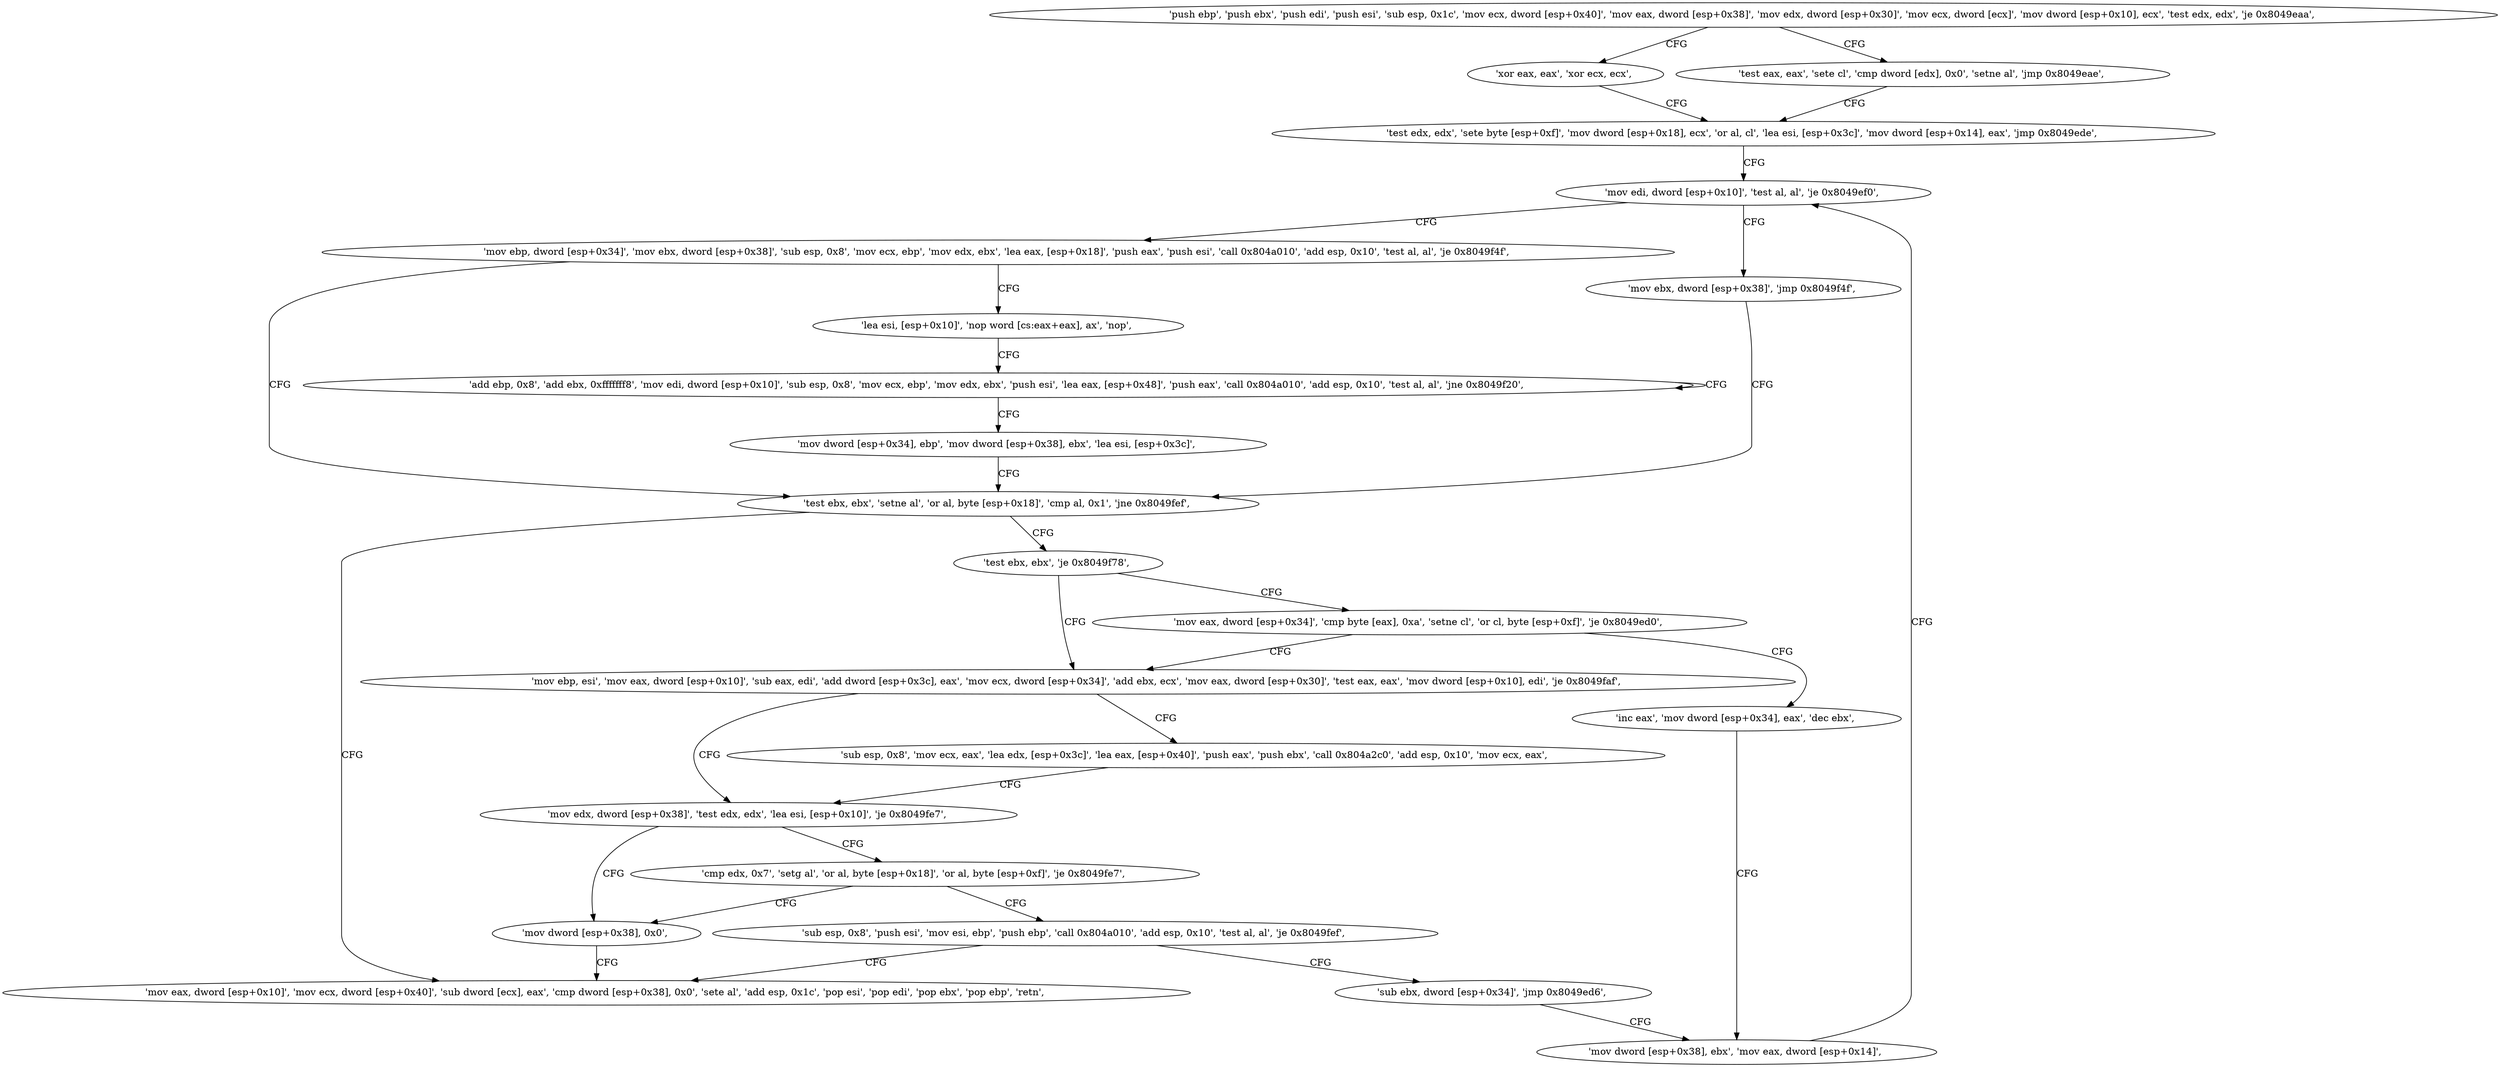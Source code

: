 digraph "func" {
"134520448" [label = "'push ebp', 'push ebx', 'push edi', 'push esi', 'sub esp, 0x1c', 'mov ecx, dword [esp+0x40]', 'mov eax, dword [esp+0x38]', 'mov edx, dword [esp+0x30]', 'mov ecx, dword [ecx]', 'mov dword [esp+0x10], ecx', 'test edx, edx', 'je 0x8049eaa', " ]
"134520490" [label = "'xor eax, eax', 'xor ecx, ecx', " ]
"134520477" [label = "'test eax, eax', 'sete cl', 'cmp dword [edx], 0x0', 'setne al', 'jmp 0x8049eae', " ]
"134520494" [label = "'test edx, edx', 'sete byte [esp+0xf]', 'mov dword [esp+0x18], ecx', 'or al, cl', 'lea esi, [esp+0x3c]', 'mov dword [esp+0x14], eax', 'jmp 0x8049ede', " ]
"134520542" [label = "'mov edi, dword [esp+0x10]', 'test al, al', 'je 0x8049ef0', " ]
"134520560" [label = "'mov ebp, dword [esp+0x34]', 'mov ebx, dword [esp+0x38]', 'sub esp, 0x8', 'mov ecx, ebp', 'mov edx, ebx', 'lea eax, [esp+0x18]', 'push eax', 'push esi', 'call 0x804a010', 'add esp, 0x10', 'test al, al', 'je 0x8049f4f', " ]
"134520550" [label = "'mov ebx, dword [esp+0x38]', 'jmp 0x8049f4f', " ]
"134520655" [label = "'test ebx, ebx', 'setne al', 'or al, byte [esp+0x18]', 'cmp al, 0x1', 'jne 0x8049fef', " ]
"134520593" [label = "'lea esi, [esp+0x10]', 'nop word [cs:eax+eax], ax', 'nop', " ]
"134520815" [label = "'mov eax, dword [esp+0x10]', 'mov ecx, dword [esp+0x40]', 'sub dword [ecx], eax', 'cmp dword [esp+0x38], 0x0', 'sete al', 'add esp, 0x1c', 'pop esi', 'pop edi', 'pop ebx', 'pop ebp', 'retn', " ]
"134520672" [label = "'test ebx, ebx', 'je 0x8049f78', " ]
"134520608" [label = "'add ebp, 0x8', 'add ebx, 0xfffffff8', 'mov edi, dword [esp+0x10]', 'sub esp, 0x8', 'mov ecx, ebp', 'mov edx, ebx', 'push esi', 'lea eax, [esp+0x48]', 'push eax', 'call 0x804a010', 'add esp, 0x10', 'test al, al', 'jne 0x8049f20', " ]
"134520696" [label = "'mov ebp, esi', 'mov eax, dword [esp+0x10]', 'sub eax, edi', 'add dword [esp+0x3c], eax', 'mov ecx, dword [esp+0x34]', 'add ebx, ecx', 'mov eax, dword [esp+0x30]', 'test eax, eax', 'mov dword [esp+0x10], edi', 'je 0x8049faf', " ]
"134520676" [label = "'mov eax, dword [esp+0x34]', 'cmp byte [eax], 0xa', 'setne cl', 'or cl, byte [esp+0xf]', 'je 0x8049ed0', " ]
"134520643" [label = "'mov dword [esp+0x34], ebp', 'mov dword [esp+0x38], ebx', 'lea esi, [esp+0x3c]', " ]
"134520751" [label = "'mov edx, dword [esp+0x38]', 'test edx, edx', 'lea esi, [esp+0x10]', 'je 0x8049fe7', " ]
"134520726" [label = "'sub esp, 0x8', 'mov ecx, eax', 'lea edx, [esp+0x3c]', 'lea eax, [esp+0x40]', 'push eax', 'push ebx', 'call 0x804a2c0', 'add esp, 0x10', 'mov ecx, eax', " ]
"134520528" [label = "'inc eax', 'mov dword [esp+0x34], eax', 'dec ebx', " ]
"134520807" [label = "'mov dword [esp+0x38], 0x0', " ]
"134520763" [label = "'cmp edx, 0x7', 'setg al', 'or al, byte [esp+0x18]', 'or al, byte [esp+0xf]', 'je 0x8049fe7', " ]
"134520534" [label = "'mov dword [esp+0x38], ebx', 'mov eax, dword [esp+0x14]', " ]
"134520779" [label = "'sub esp, 0x8', 'push esi', 'mov esi, ebp', 'push ebp', 'call 0x804a010', 'add esp, 0x10', 'test al, al', 'je 0x8049fef', " ]
"134520798" [label = "'sub ebx, dword [esp+0x34]', 'jmp 0x8049ed6', " ]
"134520448" -> "134520490" [ label = "CFG" ]
"134520448" -> "134520477" [ label = "CFG" ]
"134520490" -> "134520494" [ label = "CFG" ]
"134520477" -> "134520494" [ label = "CFG" ]
"134520494" -> "134520542" [ label = "CFG" ]
"134520542" -> "134520560" [ label = "CFG" ]
"134520542" -> "134520550" [ label = "CFG" ]
"134520560" -> "134520655" [ label = "CFG" ]
"134520560" -> "134520593" [ label = "CFG" ]
"134520550" -> "134520655" [ label = "CFG" ]
"134520655" -> "134520815" [ label = "CFG" ]
"134520655" -> "134520672" [ label = "CFG" ]
"134520593" -> "134520608" [ label = "CFG" ]
"134520672" -> "134520696" [ label = "CFG" ]
"134520672" -> "134520676" [ label = "CFG" ]
"134520608" -> "134520608" [ label = "CFG" ]
"134520608" -> "134520643" [ label = "CFG" ]
"134520696" -> "134520751" [ label = "CFG" ]
"134520696" -> "134520726" [ label = "CFG" ]
"134520676" -> "134520528" [ label = "CFG" ]
"134520676" -> "134520696" [ label = "CFG" ]
"134520643" -> "134520655" [ label = "CFG" ]
"134520751" -> "134520807" [ label = "CFG" ]
"134520751" -> "134520763" [ label = "CFG" ]
"134520726" -> "134520751" [ label = "CFG" ]
"134520528" -> "134520534" [ label = "CFG" ]
"134520807" -> "134520815" [ label = "CFG" ]
"134520763" -> "134520807" [ label = "CFG" ]
"134520763" -> "134520779" [ label = "CFG" ]
"134520534" -> "134520542" [ label = "CFG" ]
"134520779" -> "134520815" [ label = "CFG" ]
"134520779" -> "134520798" [ label = "CFG" ]
"134520798" -> "134520534" [ label = "CFG" ]
}

